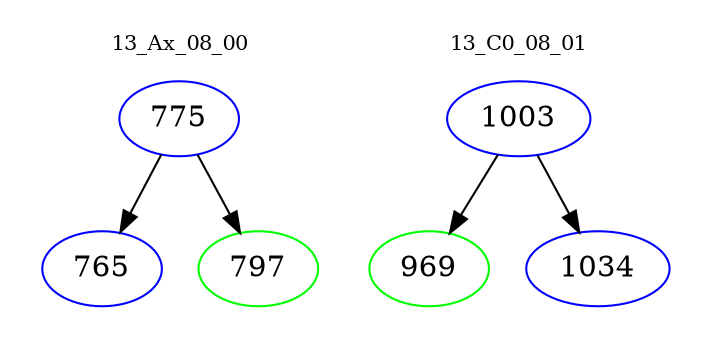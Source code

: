 digraph{
subgraph cluster_0 {
color = white
label = "13_Ax_08_00";
fontsize=10;
T0_775 [label="775", color="blue"]
T0_775 -> T0_765 [color="black"]
T0_765 [label="765", color="blue"]
T0_775 -> T0_797 [color="black"]
T0_797 [label="797", color="green"]
}
subgraph cluster_1 {
color = white
label = "13_C0_08_01";
fontsize=10;
T1_1003 [label="1003", color="blue"]
T1_1003 -> T1_969 [color="black"]
T1_969 [label="969", color="green"]
T1_1003 -> T1_1034 [color="black"]
T1_1034 [label="1034", color="blue"]
}
}
